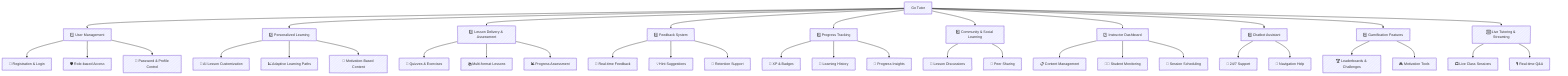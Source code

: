 ---
config:
  layout: fixed
  look: handDrawn
---
flowchart TD
    A["Go Tutor"] --> B["1️⃣ User Management"] & C["2️⃣ Personalized Learning"] & D["3️⃣ Lesson Delivery & Assessment"] & E["4️⃣ Feedback System"] & F["5️⃣ Progress Tracking"] & G["6️⃣ Community & Social Learning"] & H["7️⃣ Instructor Dashboard"] & I["8️⃣ Chatbot Assistant"] & J["9️⃣ Gamification Features"] & K["🔟 Live Tutoring & Streaming"]
    B --> B1["🔑 Registration & Login"] & B2["🛡️ Role-based Access"] & B3["🔄 Password & Profile Control"]
    C --> C1["🤖 AI Lesson Customization"] & C2["📈 Adaptive Learning Paths"] & C3["🎯 Motivation-Based Content"]
    D --> D1["📝 Quizzes & Exercises"] & D2["📚 Multi-format Lessons"] & D3["📊 Progress Assessment"]
    E --> E1["💬 Real-time Feedback"] & E2["💡 Hint Suggestions"] & E3["🧠 Retention Support"]
    F --> F1["🏅 XP & Badges"] & F2["📜 Learning History"] & F3["🧭 Progress Insights"]
    G --> G1["💬 Lesson Discussions"] & G2["🔗 Peer Sharing"]
    H --> H1["📋 Content Management"] & H2["👩‍🏫 Student Monitoring"] & H3["📅 Session Scheduling"]
    I --> I1["🤖 24/7 Support"] & I2["📎 Navigation Help"]
    J --> J1["🏆 Leaderboards & Challenges"] & J2["🎮 Motivation Tools"]
    K --> K1["📺 Live Class Sessions"] & K2["🎙️ Real-time Q&A"]
